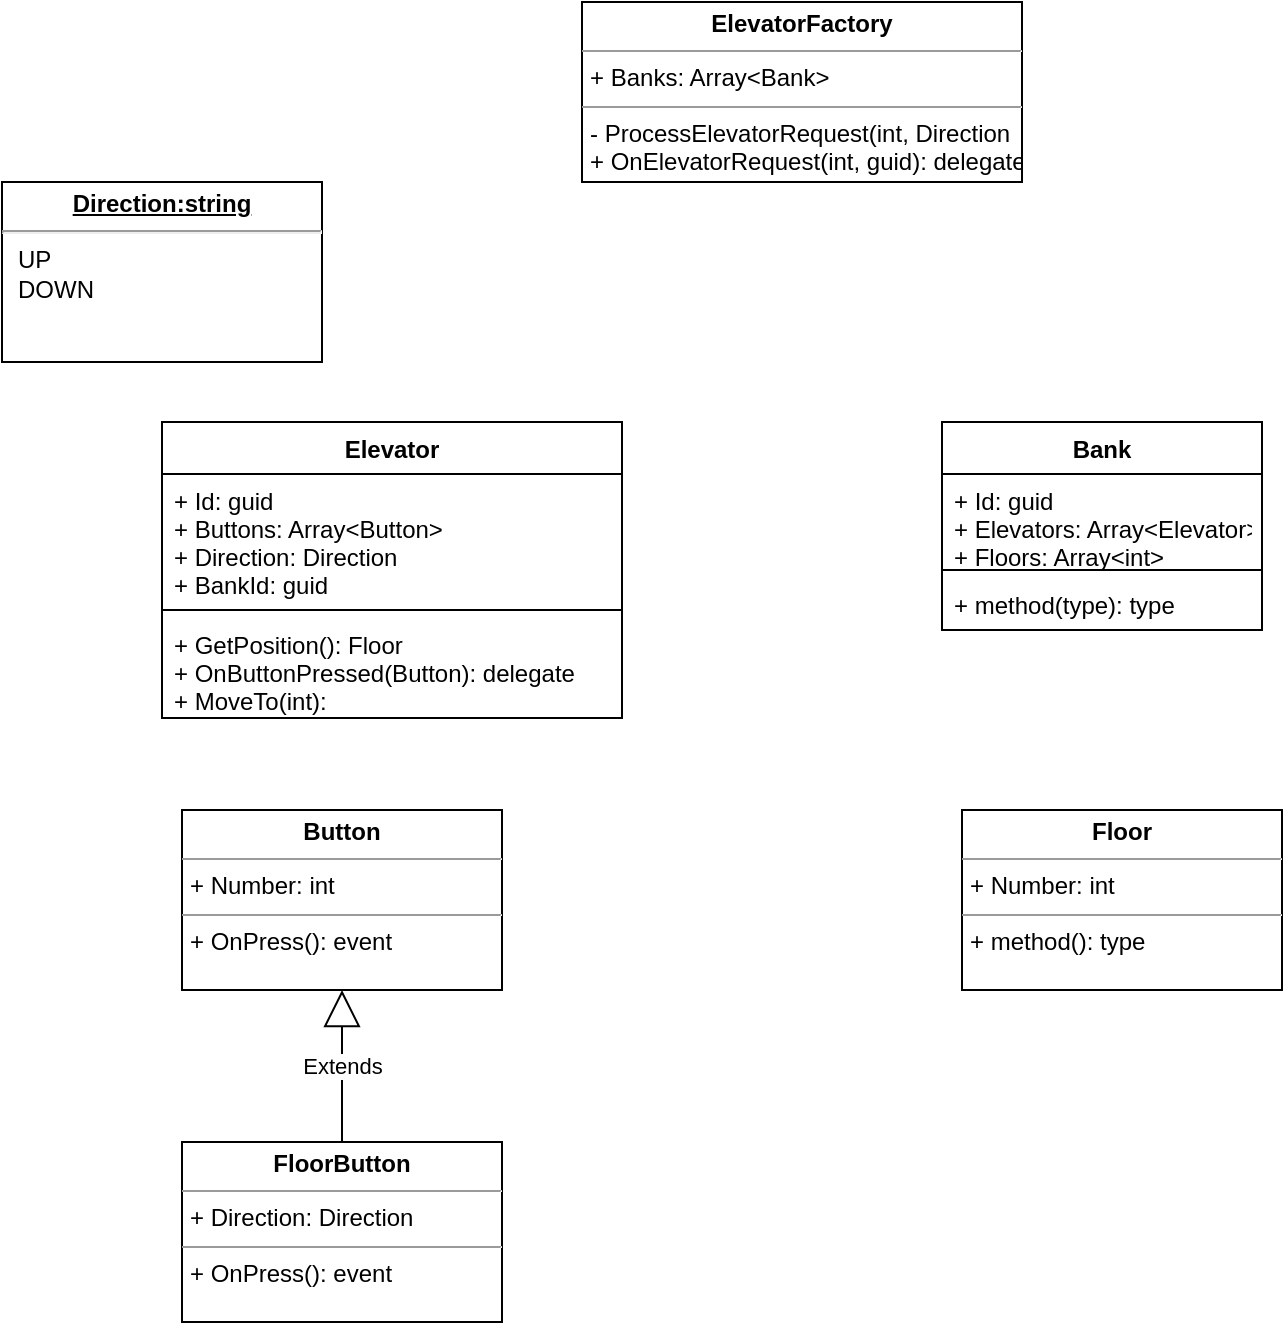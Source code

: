 <mxfile version="10.8.0" type="github"><diagram id="4TyuV8Zzelb1rL80_0eD" name="Page-1"><mxGraphModel dx="1394" dy="764" grid="1" gridSize="10" guides="1" tooltips="1" connect="1" arrows="1" fold="1" page="1" pageScale="1" pageWidth="827" pageHeight="1169" math="0" shadow="0"><root><mxCell id="0"/><mxCell id="1" parent="0"/><mxCell id="tHHfFsLKXl6As8o3_lKg-1" value="Elevator" style="swimlane;fontStyle=1;align=center;verticalAlign=top;childLayout=stackLayout;horizontal=1;startSize=26;horizontalStack=0;resizeParent=1;resizeParentMax=0;resizeLast=0;collapsible=1;marginBottom=0;" parent="1" vertex="1"><mxGeometry x="110" y="300" width="230" height="148" as="geometry"/></mxCell><mxCell id="tHHfFsLKXl6As8o3_lKg-2" value="+ Id: guid&#10;+ Buttons: Array&lt;Button&gt;&#10;+ Direction: Direction&#10;+ BankId: guid" style="text;strokeColor=none;fillColor=none;align=left;verticalAlign=top;spacingLeft=4;spacingRight=4;overflow=hidden;rotatable=0;points=[[0,0.5],[1,0.5]];portConstraint=eastwest;" parent="tHHfFsLKXl6As8o3_lKg-1" vertex="1"><mxGeometry y="26" width="230" height="64" as="geometry"/></mxCell><mxCell id="tHHfFsLKXl6As8o3_lKg-3" value="" style="line;strokeWidth=1;fillColor=none;align=left;verticalAlign=middle;spacingTop=-1;spacingLeft=3;spacingRight=3;rotatable=0;labelPosition=right;points=[];portConstraint=eastwest;" parent="tHHfFsLKXl6As8o3_lKg-1" vertex="1"><mxGeometry y="90" width="230" height="8" as="geometry"/></mxCell><mxCell id="tHHfFsLKXl6As8o3_lKg-4" value="+ GetPosition(): Floor&#10;+ OnButtonPressed(Button): delegate&#10;+ MoveTo(int): &#10;&#10;" style="text;strokeColor=none;fillColor=none;align=left;verticalAlign=top;spacingLeft=4;spacingRight=4;overflow=hidden;rotatable=0;points=[[0,0.5],[1,0.5]];portConstraint=eastwest;" parent="tHHfFsLKXl6As8o3_lKg-1" vertex="1"><mxGeometry y="98" width="230" height="50" as="geometry"/></mxCell><mxCell id="tHHfFsLKXl6As8o3_lKg-5" value="Bank" style="swimlane;fontStyle=1;align=center;verticalAlign=top;childLayout=stackLayout;horizontal=1;startSize=26;horizontalStack=0;resizeParent=1;resizeParentMax=0;resizeLast=0;collapsible=1;marginBottom=0;" parent="1" vertex="1"><mxGeometry x="500" y="300" width="160" height="104" as="geometry"/></mxCell><mxCell id="tHHfFsLKXl6As8o3_lKg-6" value="+ Id: guid&#10;+ Elevators: Array&lt;Elevator&gt;&#10;+ Floors: Array&lt;int&gt;&#10;" style="text;strokeColor=none;fillColor=none;align=left;verticalAlign=top;spacingLeft=4;spacingRight=4;overflow=hidden;rotatable=0;points=[[0,0.5],[1,0.5]];portConstraint=eastwest;" parent="tHHfFsLKXl6As8o3_lKg-5" vertex="1"><mxGeometry y="26" width="160" height="44" as="geometry"/></mxCell><mxCell id="tHHfFsLKXl6As8o3_lKg-7" value="" style="line;strokeWidth=1;fillColor=none;align=left;verticalAlign=middle;spacingTop=-1;spacingLeft=3;spacingRight=3;rotatable=0;labelPosition=right;points=[];portConstraint=eastwest;" parent="tHHfFsLKXl6As8o3_lKg-5" vertex="1"><mxGeometry y="70" width="160" height="8" as="geometry"/></mxCell><mxCell id="tHHfFsLKXl6As8o3_lKg-8" value="+ method(type): type" style="text;strokeColor=none;fillColor=none;align=left;verticalAlign=top;spacingLeft=4;spacingRight=4;overflow=hidden;rotatable=0;points=[[0,0.5],[1,0.5]];portConstraint=eastwest;" parent="tHHfFsLKXl6As8o3_lKg-5" vertex="1"><mxGeometry y="78" width="160" height="26" as="geometry"/></mxCell><mxCell id="tHHfFsLKXl6As8o3_lKg-9" value="&lt;p style=&quot;margin: 0px ; margin-top: 4px ; text-align: center&quot;&gt;&lt;b&gt;ElevatorFactory&lt;/b&gt;&lt;/p&gt;&lt;hr size=&quot;1&quot;&gt;&lt;p style=&quot;margin: 0px ; margin-left: 4px&quot;&gt;+ Banks: Array&amp;lt;Bank&amp;gt;&lt;/p&gt;&lt;hr size=&quot;1&quot;&gt;&lt;p style=&quot;margin: 0px ; margin-left: 4px&quot;&gt;- ProcessElevatorRequest(int, Direction&lt;/p&gt;&lt;p style=&quot;margin: 0px ; margin-left: 4px&quot;&gt;+ OnElevatorRequest(int, guid): delegate&lt;/p&gt;" style="verticalAlign=top;align=left;overflow=fill;fontSize=12;fontFamily=Helvetica;html=1;" parent="1" vertex="1"><mxGeometry x="320" y="90" width="220" height="90" as="geometry"/></mxCell><mxCell id="tHHfFsLKXl6As8o3_lKg-10" value="&lt;p style=&quot;margin: 0px ; margin-top: 4px ; text-align: center&quot;&gt;&lt;b&gt;Button&lt;/b&gt;&lt;/p&gt;&lt;hr size=&quot;1&quot;&gt;&lt;p style=&quot;margin: 0px ; margin-left: 4px&quot;&gt;+ Number: int&lt;/p&gt;&lt;hr size=&quot;1&quot;&gt;&lt;p style=&quot;margin: 0px ; margin-left: 4px&quot;&gt;+ OnPress(): event&lt;/p&gt;" style="verticalAlign=top;align=left;overflow=fill;fontSize=12;fontFamily=Helvetica;html=1;" parent="1" vertex="1"><mxGeometry x="120" y="494" width="160" height="90" as="geometry"/></mxCell><mxCell id="tHHfFsLKXl6As8o3_lKg-12" value="&lt;p style=&quot;margin: 0px ; margin-top: 4px ; text-align: center ; text-decoration: underline&quot;&gt;&lt;b&gt;Direction:string&lt;/b&gt;&lt;/p&gt;&lt;hr&gt;&lt;p style=&quot;margin: 0px ; margin-left: 8px&quot;&gt;UP&lt;/p&gt;&lt;p style=&quot;margin: 0px ; margin-left: 8px&quot;&gt;DOWN&lt;/p&gt;" style="verticalAlign=top;align=left;overflow=fill;fontSize=12;fontFamily=Helvetica;html=1;" parent="1" vertex="1"><mxGeometry x="30" y="180" width="160" height="90" as="geometry"/></mxCell><mxCell id="tHHfFsLKXl6As8o3_lKg-13" value="&lt;p style=&quot;margin: 0px ; margin-top: 4px ; text-align: center&quot;&gt;&lt;b&gt;Floor&lt;/b&gt;&lt;/p&gt;&lt;hr size=&quot;1&quot;&gt;&lt;p style=&quot;margin: 0px ; margin-left: 4px&quot;&gt;+ Number: int&lt;/p&gt;&lt;hr size=&quot;1&quot;&gt;&lt;p style=&quot;margin: 0px ; margin-left: 4px&quot;&gt;+ method(): type&lt;/p&gt;" style="verticalAlign=top;align=left;overflow=fill;fontSize=12;fontFamily=Helvetica;html=1;" parent="1" vertex="1"><mxGeometry x="510" y="494" width="160" height="90" as="geometry"/></mxCell><mxCell id="Q-zIQYwk7-jzki8Wnsip-1" value="&lt;p style=&quot;margin: 0px ; margin-top: 4px ; text-align: center&quot;&gt;&lt;b&gt;FloorButton&lt;/b&gt;&lt;/p&gt;&lt;hr size=&quot;1&quot;&gt;&lt;p style=&quot;margin: 0px ; margin-left: 4px&quot;&gt;+ Direction: Direction&lt;/p&gt;&lt;hr size=&quot;1&quot;&gt;&lt;p style=&quot;margin: 0px ; margin-left: 4px&quot;&gt;+ OnPress(): event&lt;/p&gt;" style="verticalAlign=top;align=left;overflow=fill;fontSize=12;fontFamily=Helvetica;html=1;" vertex="1" parent="1"><mxGeometry x="120" y="660" width="160" height="90" as="geometry"/></mxCell><mxCell id="Q-zIQYwk7-jzki8Wnsip-2" value="Extends" style="endArrow=block;endSize=16;endFill=0;html=1;" edge="1" parent="1" source="Q-zIQYwk7-jzki8Wnsip-1" target="tHHfFsLKXl6As8o3_lKg-10"><mxGeometry width="160" relative="1" as="geometry"><mxPoint x="200" y="470" as="sourcePoint"/><mxPoint x="200" y="590" as="targetPoint"/></mxGeometry></mxCell></root></mxGraphModel></diagram></mxfile>